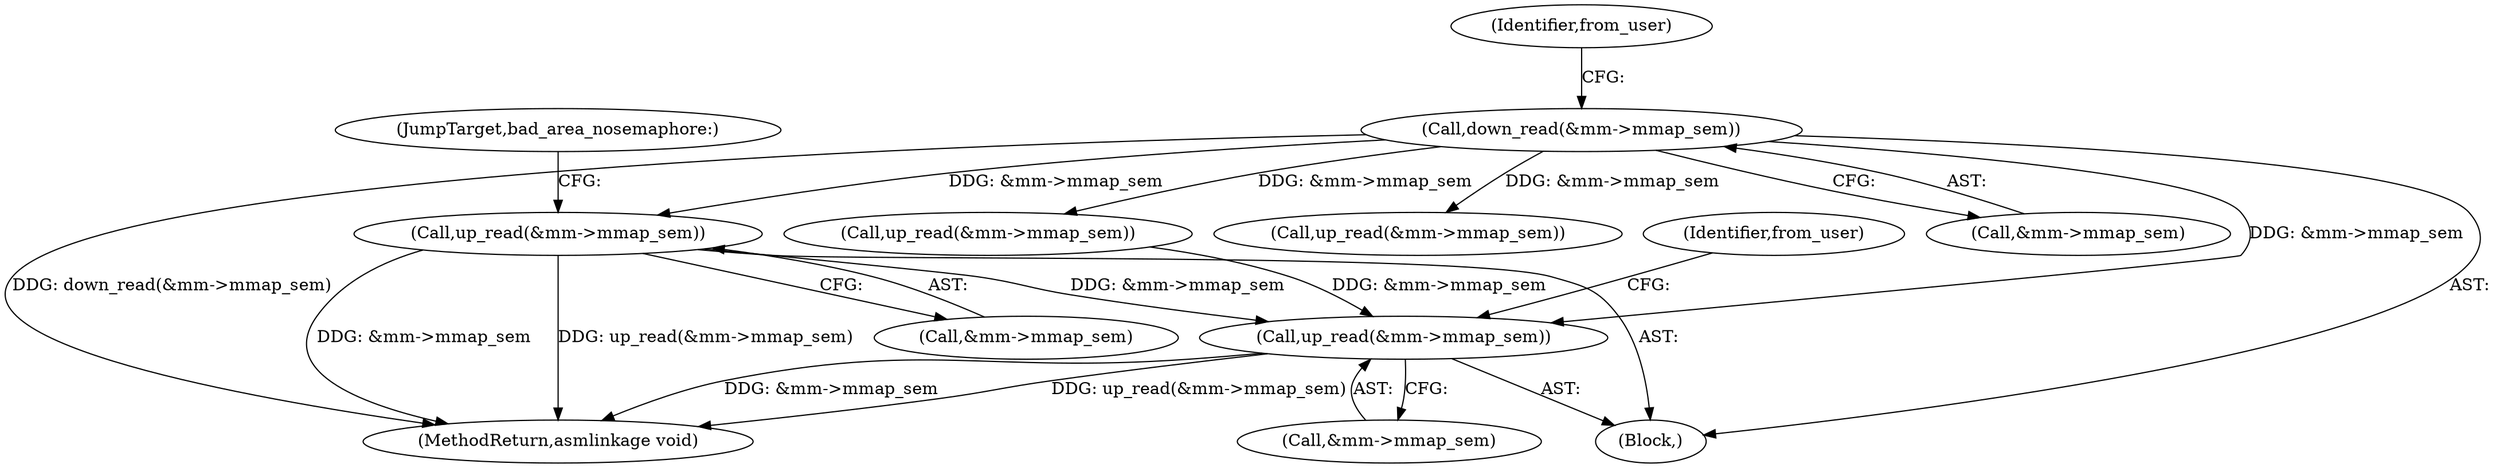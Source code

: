 digraph "0_linux_a8b0ca17b80e92faab46ee7179ba9e99ccb61233_43@API" {
"1000300" [label="(Call,up_read(&mm->mmap_sem))"];
"1000171" [label="(Call,down_read(&mm->mmap_sem))"];
"1000435" [label="(Call,up_read(&mm->mmap_sem))"];
"1000435" [label="(Call,up_read(&mm->mmap_sem))"];
"1000300" [label="(Call,up_read(&mm->mmap_sem))"];
"1000293" [label="(Call,up_read(&mm->mmap_sem))"];
"1000117" [label="(Block,)"];
"1000301" [label="(Call,&mm->mmap_sem)"];
"1000305" [label="(JumpTarget,bad_area_nosemaphore:)"];
"1000172" [label="(Call,&mm->mmap_sem)"];
"1000534" [label="(MethodReturn,asmlinkage void)"];
"1000447" [label="(Call,up_read(&mm->mmap_sem))"];
"1000179" [label="(Identifier,from_user)"];
"1000441" [label="(Identifier,from_user)"];
"1000171" [label="(Call,down_read(&mm->mmap_sem))"];
"1000436" [label="(Call,&mm->mmap_sem)"];
"1000300" -> "1000117"  [label="AST: "];
"1000300" -> "1000301"  [label="CFG: "];
"1000301" -> "1000300"  [label="AST: "];
"1000305" -> "1000300"  [label="CFG: "];
"1000300" -> "1000534"  [label="DDG: &mm->mmap_sem"];
"1000300" -> "1000534"  [label="DDG: up_read(&mm->mmap_sem)"];
"1000171" -> "1000300"  [label="DDG: &mm->mmap_sem"];
"1000300" -> "1000435"  [label="DDG: &mm->mmap_sem"];
"1000171" -> "1000117"  [label="AST: "];
"1000171" -> "1000172"  [label="CFG: "];
"1000172" -> "1000171"  [label="AST: "];
"1000179" -> "1000171"  [label="CFG: "];
"1000171" -> "1000534"  [label="DDG: down_read(&mm->mmap_sem)"];
"1000171" -> "1000293"  [label="DDG: &mm->mmap_sem"];
"1000171" -> "1000435"  [label="DDG: &mm->mmap_sem"];
"1000171" -> "1000447"  [label="DDG: &mm->mmap_sem"];
"1000435" -> "1000117"  [label="AST: "];
"1000435" -> "1000436"  [label="CFG: "];
"1000436" -> "1000435"  [label="AST: "];
"1000441" -> "1000435"  [label="CFG: "];
"1000435" -> "1000534"  [label="DDG: &mm->mmap_sem"];
"1000435" -> "1000534"  [label="DDG: up_read(&mm->mmap_sem)"];
"1000447" -> "1000435"  [label="DDG: &mm->mmap_sem"];
}
